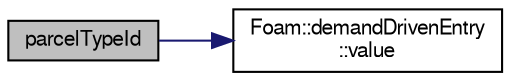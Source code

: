 digraph "parcelTypeId"
{
  bgcolor="transparent";
  edge [fontname="FreeSans",fontsize="10",labelfontname="FreeSans",labelfontsize="10"];
  node [fontname="FreeSans",fontsize="10",shape=record];
  rankdir="LR";
  Node11 [label="parcelTypeId",height=0.2,width=0.4,color="black", fillcolor="grey75", style="filled", fontcolor="black"];
  Node11 -> Node12 [color="midnightblue",fontsize="10",style="solid",fontname="FreeSans"];
  Node12 [label="Foam::demandDrivenEntry\l::value",height=0.2,width=0.4,color="black",URL="$a27642.html#a7948200a26c85fc3a83ffa510a91d668",tooltip="Return the value. "];
}
